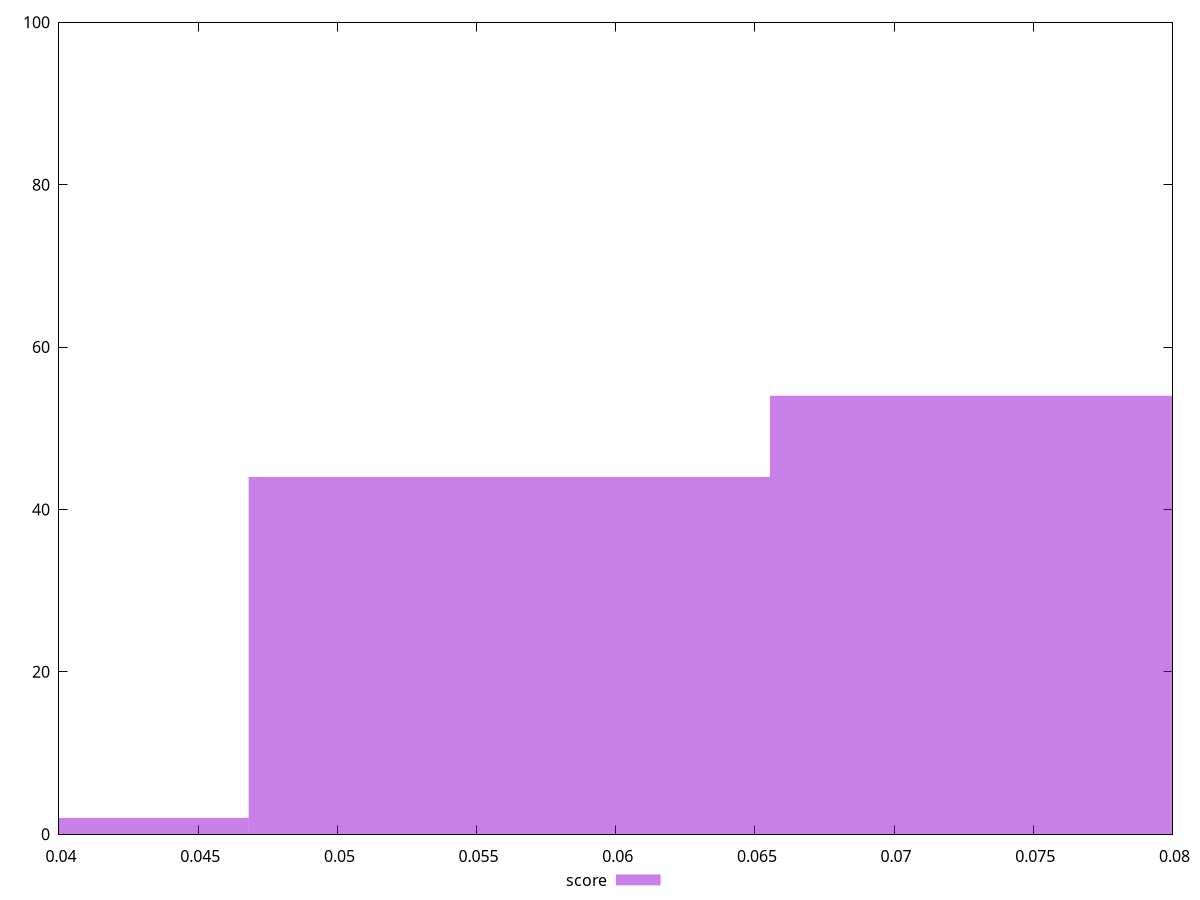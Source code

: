 reset

$score <<EOF
0.037450378543399936 2
0.0561755678150999 44
0.07490075708679987 54
EOF

set key outside below
set boxwidth 0.018725189271699968
set xrange [0.04:0.08]
set yrange [0:100]
set trange [0:100]
set style fill transparent solid 0.5 noborder
set terminal svg size 640, 490 enhanced background rgb 'white'
set output "report_00018_2021-02-10T15-25-16.877Z/largest-contentful-paint/samples/pages+cached+noadtech+nomedia/score/histogram.svg"

plot $score title "score" with boxes

reset
